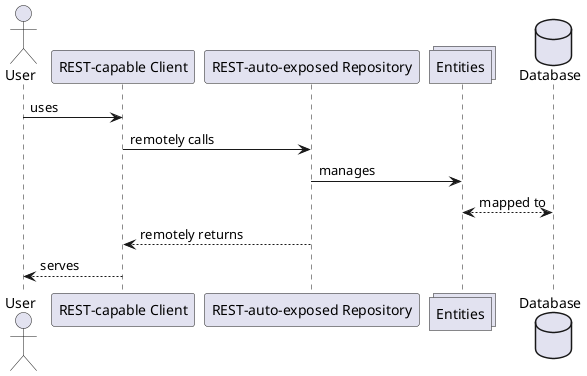 @startuml SequenceDiagram
actor User
participant "REST-capable Client"
participant "REST-auto-exposed Repository"
collections Entities
database Database
User -> "REST-capable Client" : uses
"REST-capable Client" -> "REST-auto-exposed Repository" : remotely calls
"REST-auto-exposed Repository" -> Entities : manages
Entities <--> Database : mapped to
"REST-auto-exposed Repository" --> "REST-capable Client" : remotely returns
"REST-capable Client" --> User : serves
@enduml